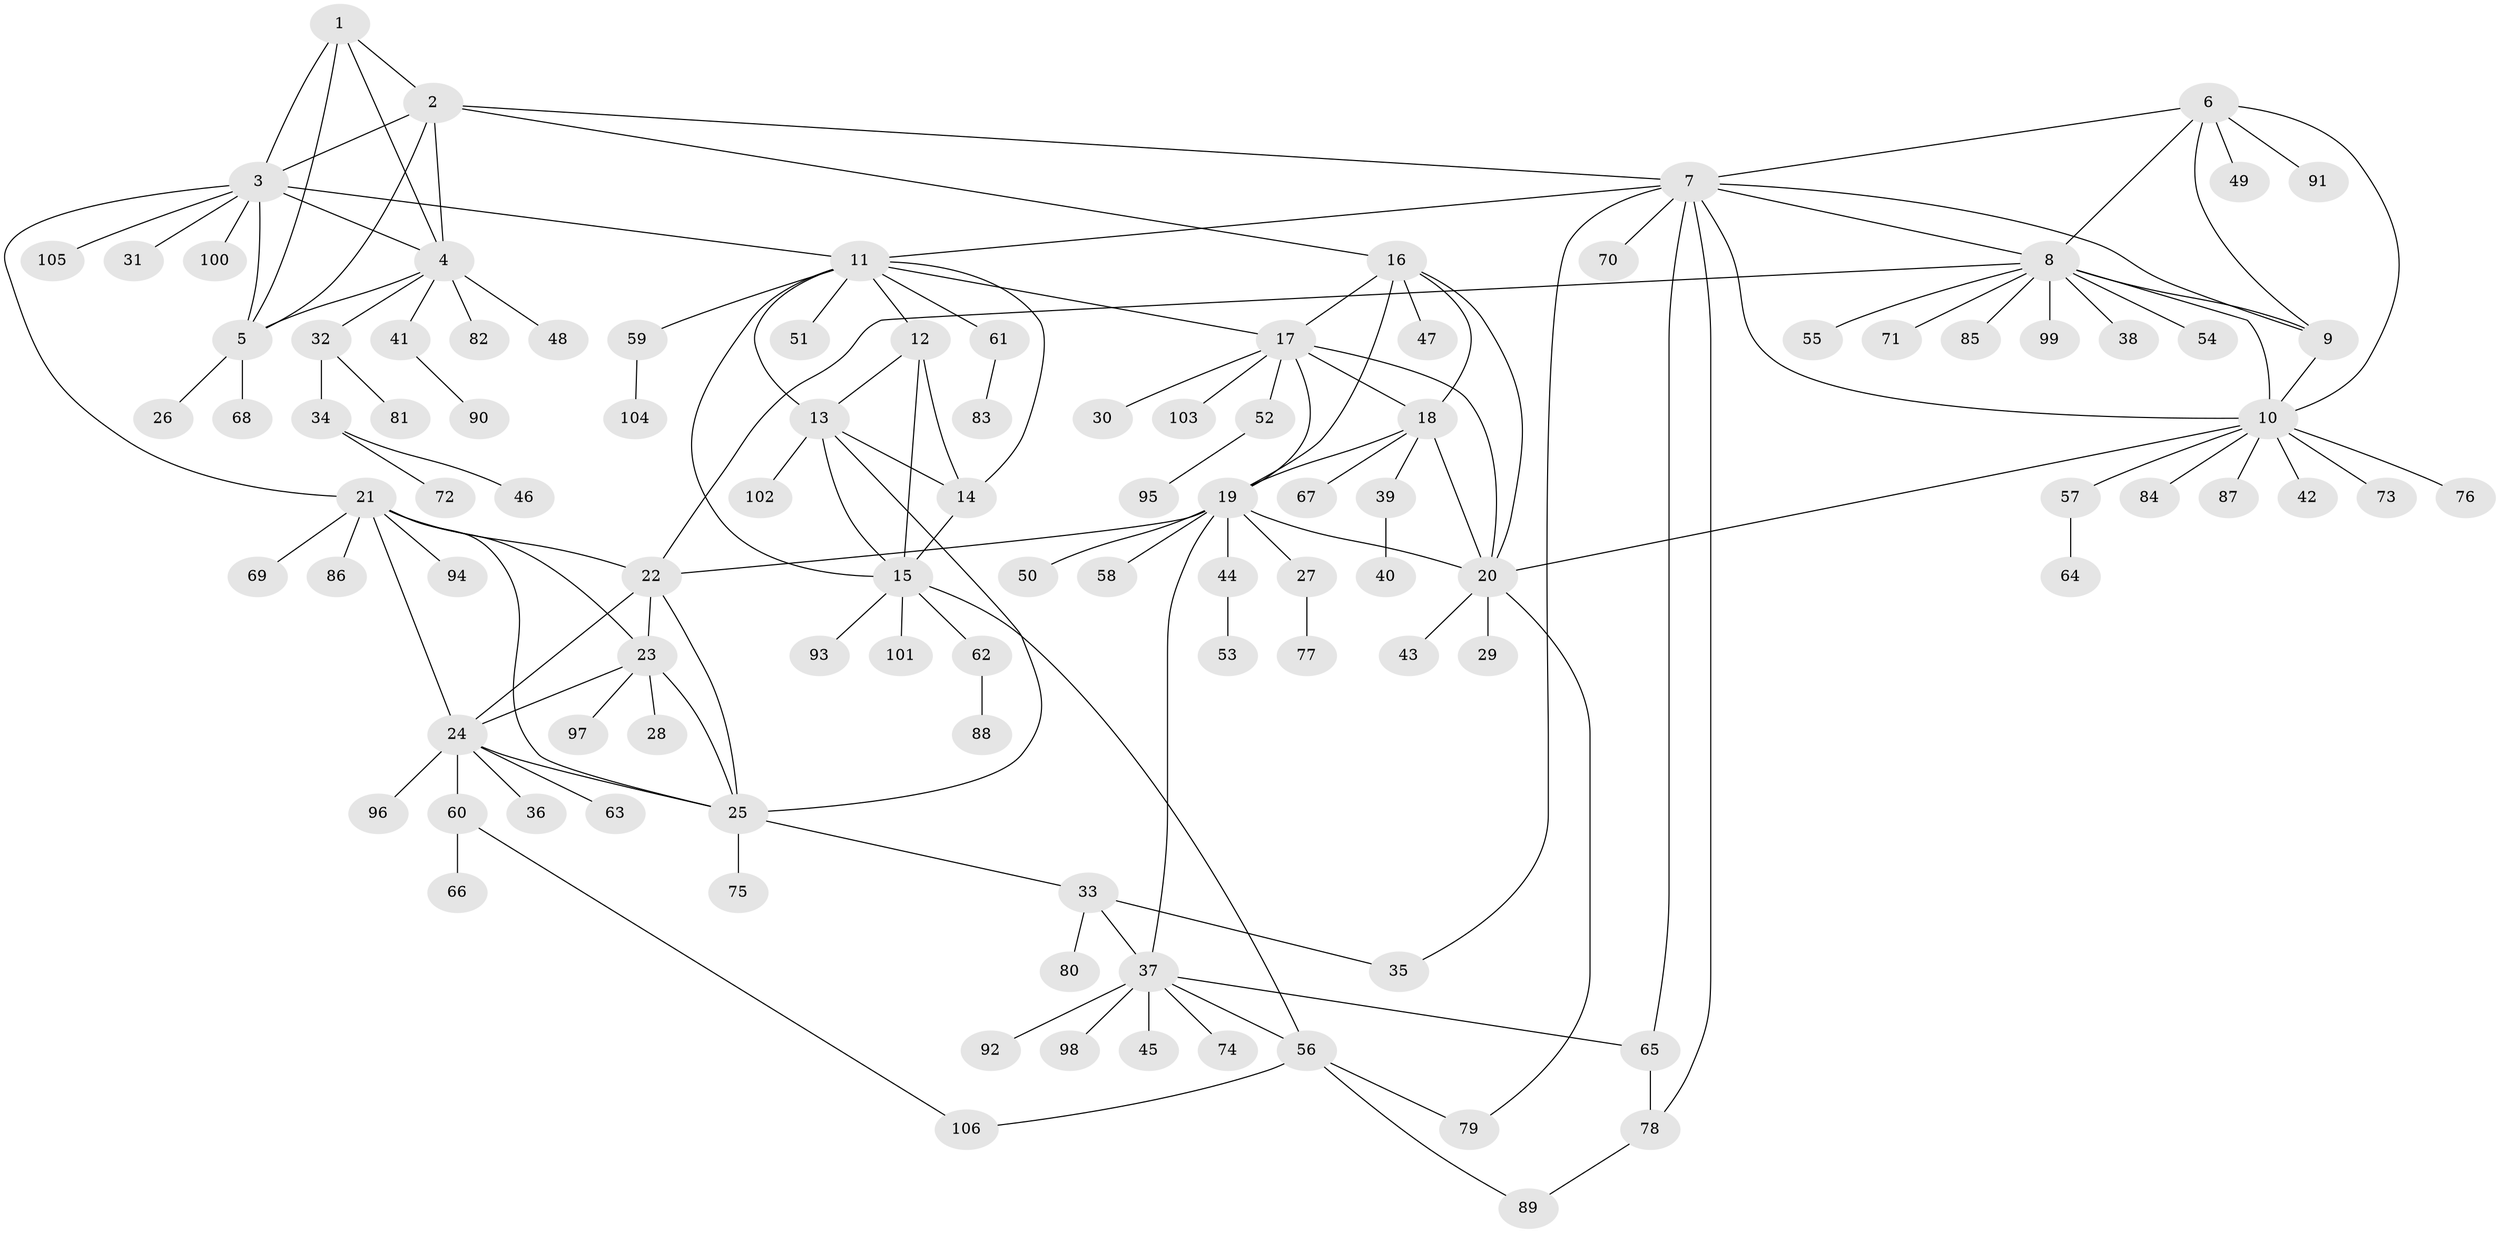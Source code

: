 // coarse degree distribution, {5: 0.05063291139240506, 7: 0.05063291139240506, 6: 0.0379746835443038, 10: 0.0379746835443038, 9: 0.012658227848101266, 3: 0.0379746835443038, 2: 0.08860759493670886, 8: 0.012658227848101266, 4: 0.0379746835443038, 11: 0.012658227848101266, 1: 0.620253164556962}
// Generated by graph-tools (version 1.1) at 2025/52/02/27/25 19:52:15]
// undirected, 106 vertices, 149 edges
graph export_dot {
graph [start="1"]
  node [color=gray90,style=filled];
  1;
  2;
  3;
  4;
  5;
  6;
  7;
  8;
  9;
  10;
  11;
  12;
  13;
  14;
  15;
  16;
  17;
  18;
  19;
  20;
  21;
  22;
  23;
  24;
  25;
  26;
  27;
  28;
  29;
  30;
  31;
  32;
  33;
  34;
  35;
  36;
  37;
  38;
  39;
  40;
  41;
  42;
  43;
  44;
  45;
  46;
  47;
  48;
  49;
  50;
  51;
  52;
  53;
  54;
  55;
  56;
  57;
  58;
  59;
  60;
  61;
  62;
  63;
  64;
  65;
  66;
  67;
  68;
  69;
  70;
  71;
  72;
  73;
  74;
  75;
  76;
  77;
  78;
  79;
  80;
  81;
  82;
  83;
  84;
  85;
  86;
  87;
  88;
  89;
  90;
  91;
  92;
  93;
  94;
  95;
  96;
  97;
  98;
  99;
  100;
  101;
  102;
  103;
  104;
  105;
  106;
  1 -- 2;
  1 -- 3;
  1 -- 4;
  1 -- 5;
  2 -- 3;
  2 -- 4;
  2 -- 5;
  2 -- 7;
  2 -- 16;
  3 -- 4;
  3 -- 5;
  3 -- 11;
  3 -- 21;
  3 -- 31;
  3 -- 100;
  3 -- 105;
  4 -- 5;
  4 -- 32;
  4 -- 41;
  4 -- 48;
  4 -- 82;
  5 -- 26;
  5 -- 68;
  6 -- 7;
  6 -- 8;
  6 -- 9;
  6 -- 10;
  6 -- 49;
  6 -- 91;
  7 -- 8;
  7 -- 9;
  7 -- 10;
  7 -- 11;
  7 -- 35;
  7 -- 65;
  7 -- 70;
  7 -- 78;
  8 -- 9;
  8 -- 10;
  8 -- 22;
  8 -- 38;
  8 -- 54;
  8 -- 55;
  8 -- 71;
  8 -- 85;
  8 -- 99;
  9 -- 10;
  10 -- 20;
  10 -- 42;
  10 -- 57;
  10 -- 73;
  10 -- 76;
  10 -- 84;
  10 -- 87;
  11 -- 12;
  11 -- 13;
  11 -- 14;
  11 -- 15;
  11 -- 17;
  11 -- 51;
  11 -- 59;
  11 -- 61;
  12 -- 13;
  12 -- 14;
  12 -- 15;
  13 -- 14;
  13 -- 15;
  13 -- 25;
  13 -- 102;
  14 -- 15;
  15 -- 56;
  15 -- 62;
  15 -- 93;
  15 -- 101;
  16 -- 17;
  16 -- 18;
  16 -- 19;
  16 -- 20;
  16 -- 47;
  17 -- 18;
  17 -- 19;
  17 -- 20;
  17 -- 30;
  17 -- 52;
  17 -- 103;
  18 -- 19;
  18 -- 20;
  18 -- 39;
  18 -- 67;
  19 -- 20;
  19 -- 22;
  19 -- 27;
  19 -- 37;
  19 -- 44;
  19 -- 50;
  19 -- 58;
  20 -- 29;
  20 -- 43;
  20 -- 79;
  21 -- 22;
  21 -- 23;
  21 -- 24;
  21 -- 25;
  21 -- 69;
  21 -- 86;
  21 -- 94;
  22 -- 23;
  22 -- 24;
  22 -- 25;
  23 -- 24;
  23 -- 25;
  23 -- 28;
  23 -- 97;
  24 -- 25;
  24 -- 36;
  24 -- 60;
  24 -- 63;
  24 -- 96;
  25 -- 33;
  25 -- 75;
  27 -- 77;
  32 -- 34;
  32 -- 81;
  33 -- 35;
  33 -- 37;
  33 -- 80;
  34 -- 46;
  34 -- 72;
  37 -- 45;
  37 -- 56;
  37 -- 65;
  37 -- 74;
  37 -- 92;
  37 -- 98;
  39 -- 40;
  41 -- 90;
  44 -- 53;
  52 -- 95;
  56 -- 79;
  56 -- 89;
  56 -- 106;
  57 -- 64;
  59 -- 104;
  60 -- 66;
  60 -- 106;
  61 -- 83;
  62 -- 88;
  65 -- 78;
  78 -- 89;
}
